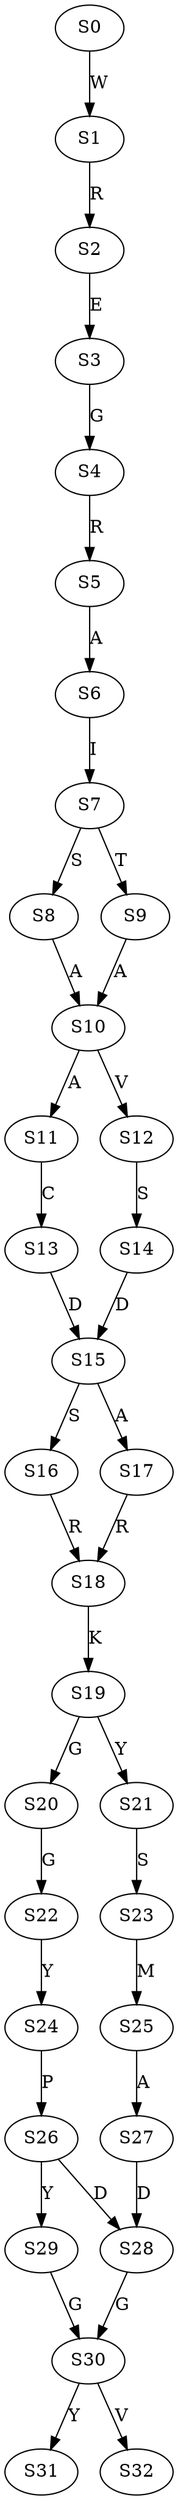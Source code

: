strict digraph  {
	S0 -> S1 [ label = W ];
	S1 -> S2 [ label = R ];
	S2 -> S3 [ label = E ];
	S3 -> S4 [ label = G ];
	S4 -> S5 [ label = R ];
	S5 -> S6 [ label = A ];
	S6 -> S7 [ label = I ];
	S7 -> S8 [ label = S ];
	S7 -> S9 [ label = T ];
	S8 -> S10 [ label = A ];
	S9 -> S10 [ label = A ];
	S10 -> S11 [ label = A ];
	S10 -> S12 [ label = V ];
	S11 -> S13 [ label = C ];
	S12 -> S14 [ label = S ];
	S13 -> S15 [ label = D ];
	S14 -> S15 [ label = D ];
	S15 -> S16 [ label = S ];
	S15 -> S17 [ label = A ];
	S16 -> S18 [ label = R ];
	S17 -> S18 [ label = R ];
	S18 -> S19 [ label = K ];
	S19 -> S20 [ label = G ];
	S19 -> S21 [ label = Y ];
	S20 -> S22 [ label = G ];
	S21 -> S23 [ label = S ];
	S22 -> S24 [ label = Y ];
	S23 -> S25 [ label = M ];
	S24 -> S26 [ label = P ];
	S25 -> S27 [ label = A ];
	S26 -> S28 [ label = D ];
	S26 -> S29 [ label = Y ];
	S27 -> S28 [ label = D ];
	S28 -> S30 [ label = G ];
	S29 -> S30 [ label = G ];
	S30 -> S31 [ label = Y ];
	S30 -> S32 [ label = V ];
}
